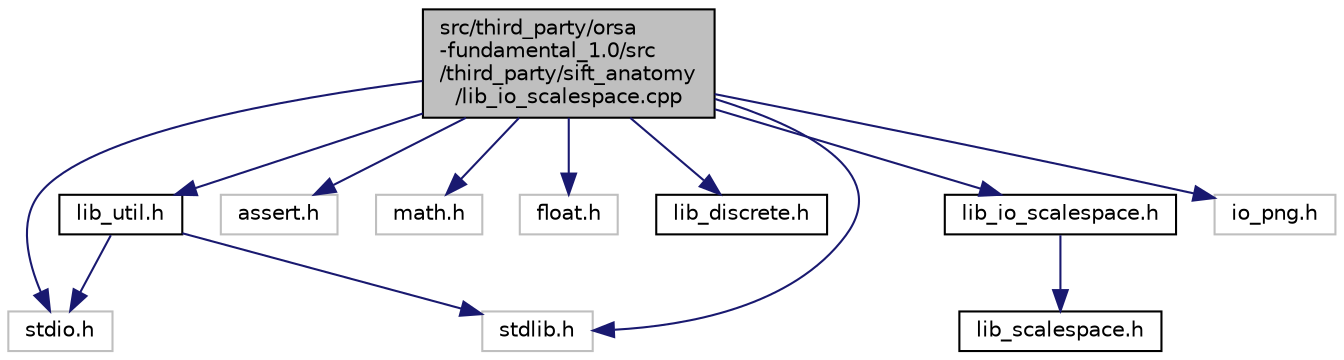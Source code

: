 digraph "src/third_party/orsa-fundamental_1.0/src/third_party/sift_anatomy/lib_io_scalespace.cpp"
{
  edge [fontname="Helvetica",fontsize="10",labelfontname="Helvetica",labelfontsize="10"];
  node [fontname="Helvetica",fontsize="10",shape=record];
  Node1 [label="src/third_party/orsa\l-fundamental_1.0/src\l/third_party/sift_anatomy\l/lib_io_scalespace.cpp",height=0.2,width=0.4,color="black", fillcolor="grey75", style="filled", fontcolor="black"];
  Node1 -> Node2 [color="midnightblue",fontsize="10",style="solid"];
  Node2 [label="stdio.h",height=0.2,width=0.4,color="grey75", fillcolor="white", style="filled"];
  Node1 -> Node3 [color="midnightblue",fontsize="10",style="solid"];
  Node3 [label="stdlib.h",height=0.2,width=0.4,color="grey75", fillcolor="white", style="filled"];
  Node1 -> Node4 [color="midnightblue",fontsize="10",style="solid"];
  Node4 [label="assert.h",height=0.2,width=0.4,color="grey75", fillcolor="white", style="filled"];
  Node1 -> Node5 [color="midnightblue",fontsize="10",style="solid"];
  Node5 [label="math.h",height=0.2,width=0.4,color="grey75", fillcolor="white", style="filled"];
  Node1 -> Node6 [color="midnightblue",fontsize="10",style="solid"];
  Node6 [label="float.h",height=0.2,width=0.4,color="grey75", fillcolor="white", style="filled"];
  Node1 -> Node7 [color="midnightblue",fontsize="10",style="solid"];
  Node7 [label="lib_discrete.h",height=0.2,width=0.4,color="black", fillcolor="white", style="filled",URL="$lib__discrete_8h.html",tooltip="simple image transformations "];
  Node1 -> Node8 [color="midnightblue",fontsize="10",style="solid"];
  Node8 [label="lib_io_scalespace.h",height=0.2,width=0.4,color="black", fillcolor="white", style="filled",URL="$lib__io__scalespace_8h.html"];
  Node8 -> Node9 [color="midnightblue",fontsize="10",style="solid"];
  Node9 [label="lib_scalespace.h",height=0.2,width=0.4,color="black", fillcolor="white", style="filled",URL="$lib__scalespace_8h.html"];
  Node1 -> Node10 [color="midnightblue",fontsize="10",style="solid"];
  Node10 [label="lib_util.h",height=0.2,width=0.4,color="black", fillcolor="white", style="filled",URL="$lib__util_8h.html"];
  Node10 -> Node2 [color="midnightblue",fontsize="10",style="solid"];
  Node10 -> Node3 [color="midnightblue",fontsize="10",style="solid"];
  Node1 -> Node11 [color="midnightblue",fontsize="10",style="solid"];
  Node11 [label="io_png.h",height=0.2,width=0.4,color="grey75", fillcolor="white", style="filled"];
}
